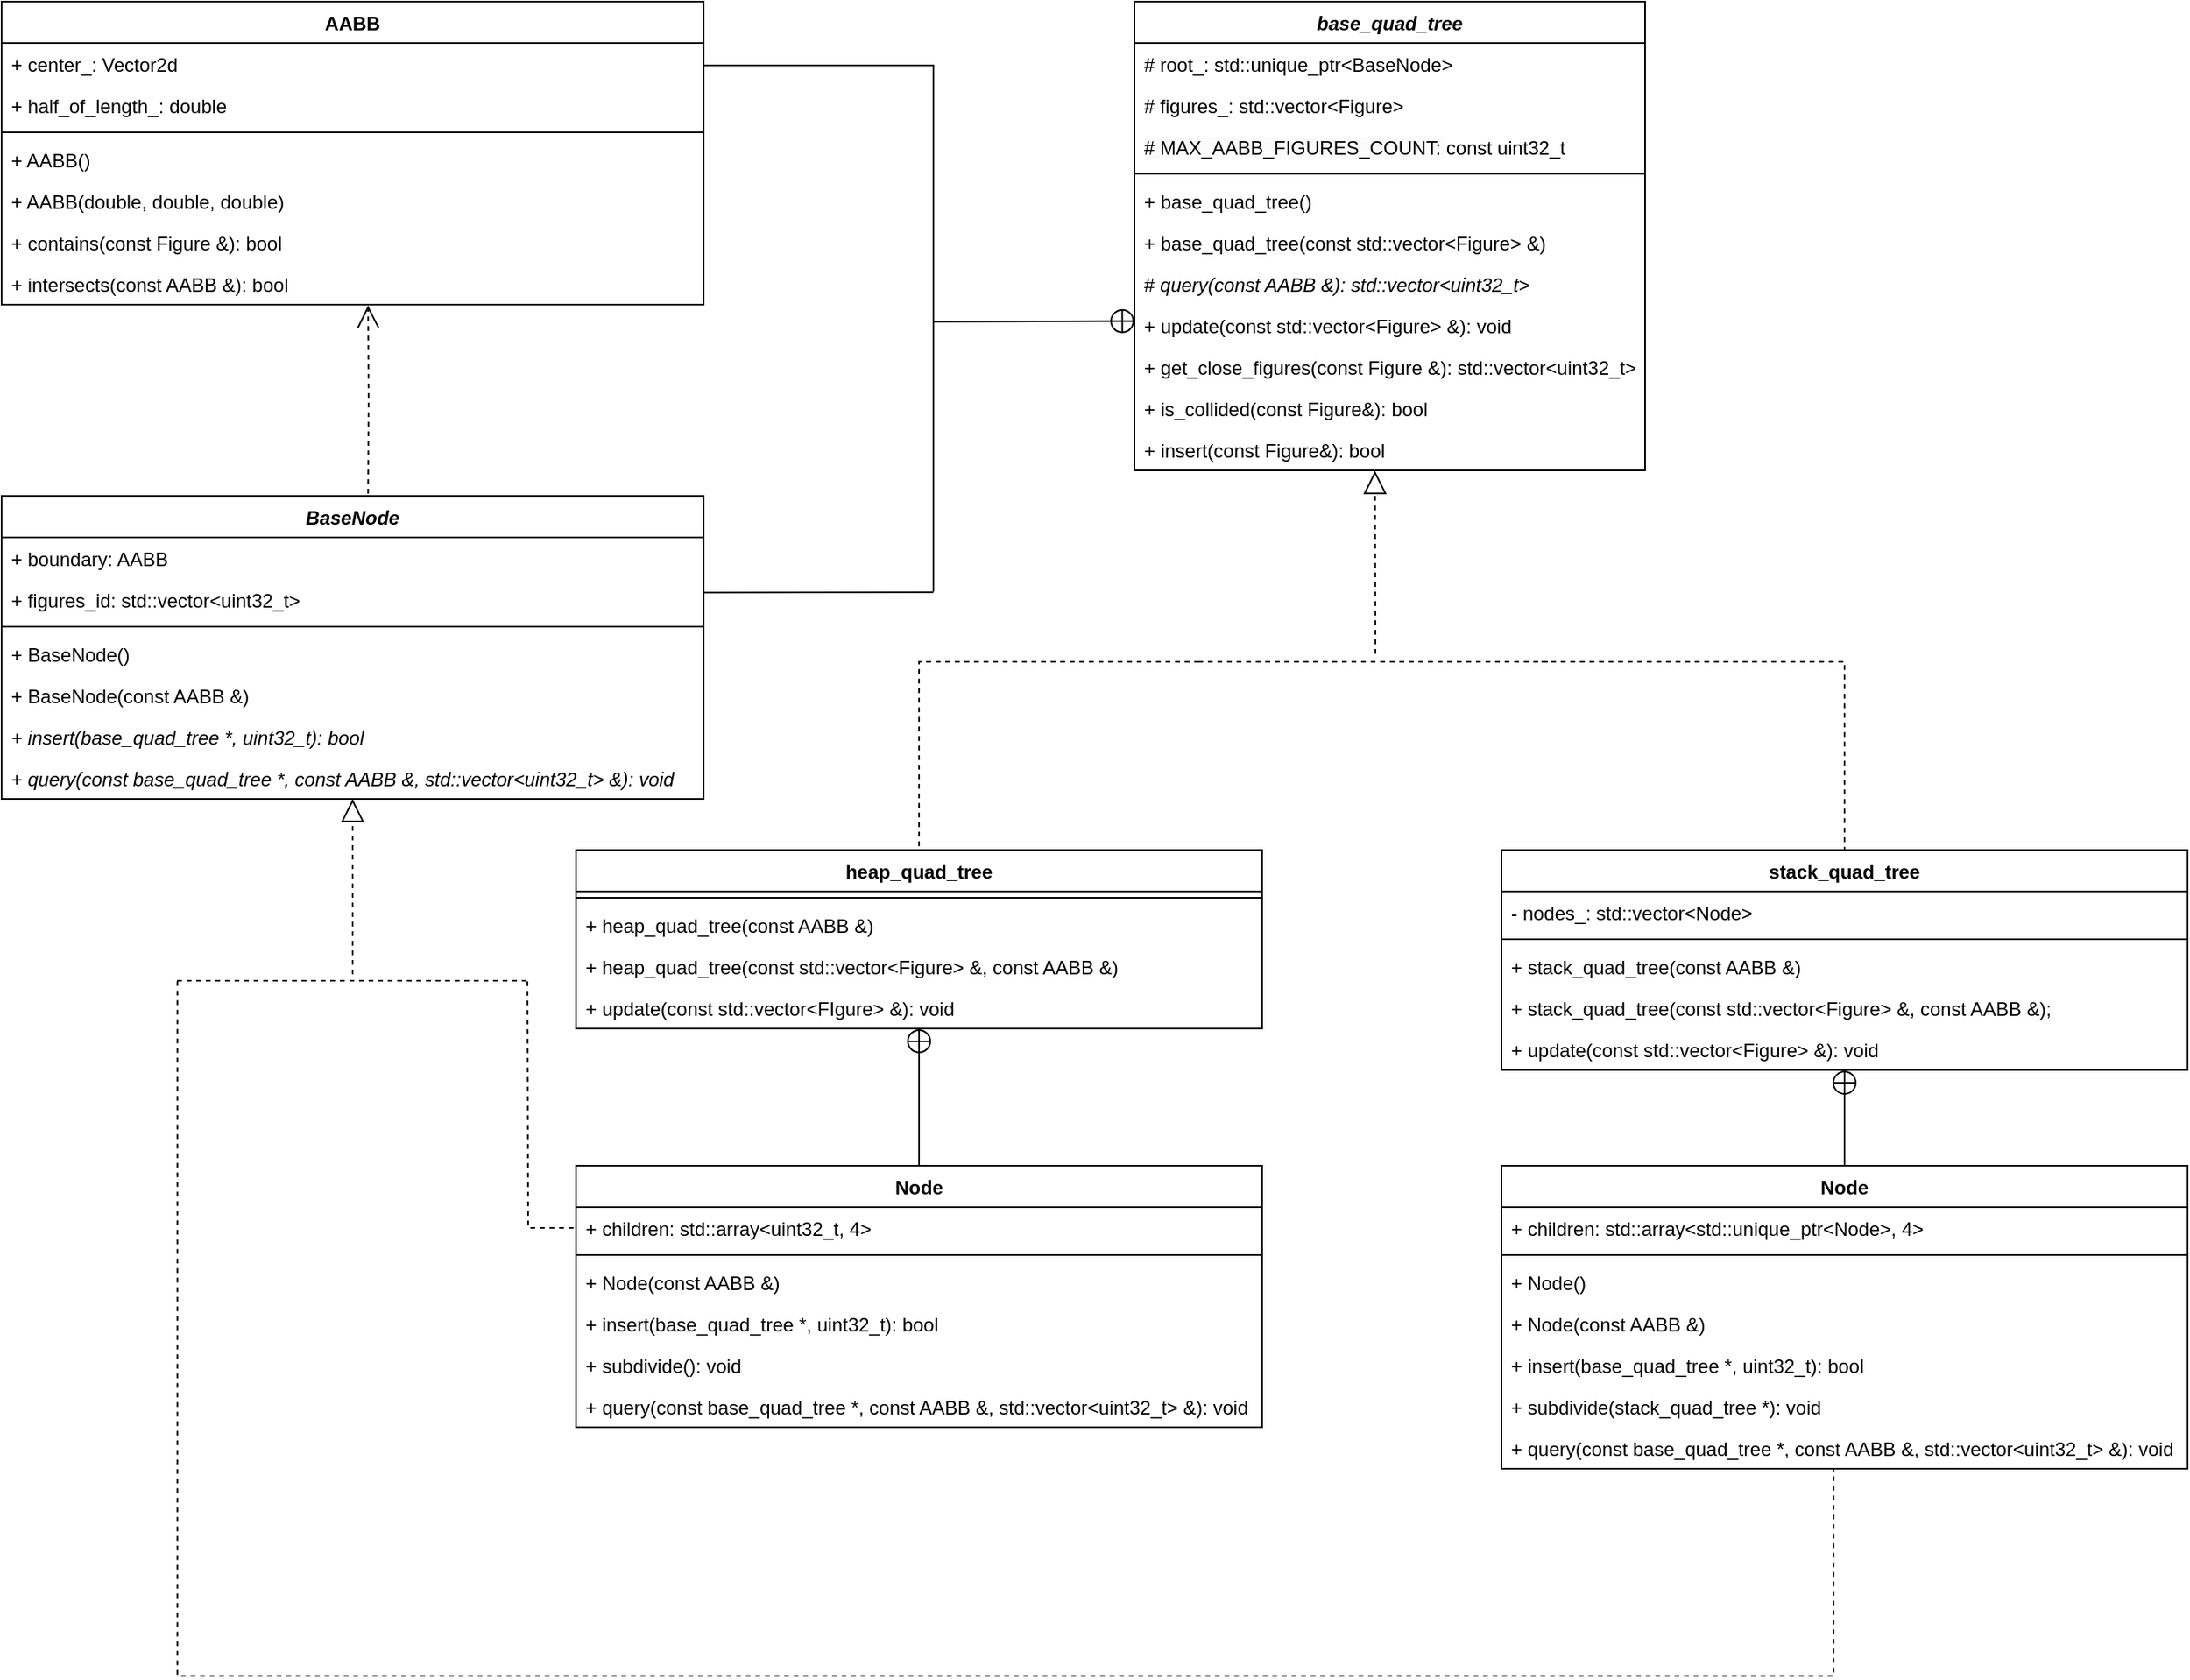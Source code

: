 <mxfile version="21.1.1" type="device">
  <diagram name="Page-1" id="7fBK9-1cdRgOpvXdVtkp">
    <mxGraphModel dx="2571" dy="966" grid="1" gridSize="10" guides="1" tooltips="1" connect="1" arrows="1" fold="1" page="1" pageScale="1" pageWidth="827" pageHeight="1169" math="0" shadow="0">
      <root>
        <mxCell id="0" />
        <mxCell id="1" parent="0" />
        <mxCell id="YmIMG2dyGglgubDdi4Zd-1" value="&lt;i&gt;base_quad_tree&lt;/i&gt;" style="swimlane;fontStyle=1;align=center;verticalAlign=top;childLayout=stackLayout;horizontal=1;startSize=26;horizontalStack=0;resizeParent=1;resizeParentMax=0;resizeLast=0;collapsible=1;marginBottom=0;whiteSpace=wrap;html=1;" vertex="1" parent="1">
          <mxGeometry x="480" y="70" width="320" height="294" as="geometry" />
        </mxCell>
        <mxCell id="YmIMG2dyGglgubDdi4Zd-2" value="# root_:&amp;nbsp;std::unique_ptr&amp;lt;BaseNode&amp;gt;&lt;br&gt;" style="text;strokeColor=none;fillColor=none;align=left;verticalAlign=top;spacingLeft=4;spacingRight=4;overflow=hidden;rotatable=0;points=[[0,0.5],[1,0.5]];portConstraint=eastwest;whiteSpace=wrap;html=1;" vertex="1" parent="YmIMG2dyGglgubDdi4Zd-1">
          <mxGeometry y="26" width="320" height="26" as="geometry" />
        </mxCell>
        <mxCell id="YmIMG2dyGglgubDdi4Zd-3" value="# figures_: std::vector&amp;lt;Figure&amp;gt;" style="text;strokeColor=none;fillColor=none;align=left;verticalAlign=top;spacingLeft=4;spacingRight=4;overflow=hidden;rotatable=0;points=[[0,0.5],[1,0.5]];portConstraint=eastwest;whiteSpace=wrap;html=1;" vertex="1" parent="YmIMG2dyGglgubDdi4Zd-1">
          <mxGeometry y="52" width="320" height="26" as="geometry" />
        </mxCell>
        <mxCell id="YmIMG2dyGglgubDdi4Zd-4" value="&lt;span style=&quot;color: rgb(0, 0, 0); font-family: Helvetica; font-size: 12px; font-style: normal; font-variant-ligatures: normal; font-variant-caps: normal; font-weight: 400; letter-spacing: normal; orphans: 2; text-align: left; text-indent: 0px; text-transform: none; widows: 2; word-spacing: 0px; -webkit-text-stroke-width: 0px; background-color: rgb(251, 251, 251); text-decoration-thickness: initial; text-decoration-style: initial; text-decoration-color: initial; float: none; display: inline !important;&quot;&gt;# MAX_AABB_FIGURES_COUNT:&amp;nbsp;&lt;/span&gt;const uint32_t" style="text;strokeColor=none;fillColor=none;align=left;verticalAlign=top;spacingLeft=4;spacingRight=4;overflow=hidden;rotatable=0;points=[[0,0.5],[1,0.5]];portConstraint=eastwest;whiteSpace=wrap;html=1;" vertex="1" parent="YmIMG2dyGglgubDdi4Zd-1">
          <mxGeometry y="78" width="320" height="26" as="geometry" />
        </mxCell>
        <mxCell id="YmIMG2dyGglgubDdi4Zd-5" value="" style="line;strokeWidth=1;fillColor=none;align=left;verticalAlign=middle;spacingTop=-1;spacingLeft=3;spacingRight=3;rotatable=0;labelPosition=right;points=[];portConstraint=eastwest;strokeColor=inherit;" vertex="1" parent="YmIMG2dyGglgubDdi4Zd-1">
          <mxGeometry y="104" width="320" height="8" as="geometry" />
        </mxCell>
        <mxCell id="YmIMG2dyGglgubDdi4Zd-6" value="+ base_quad_tree()" style="text;strokeColor=none;fillColor=none;align=left;verticalAlign=top;spacingLeft=4;spacingRight=4;overflow=hidden;rotatable=0;points=[[0,0.5],[1,0.5]];portConstraint=eastwest;whiteSpace=wrap;html=1;" vertex="1" parent="YmIMG2dyGglgubDdi4Zd-1">
          <mxGeometry y="112" width="320" height="26" as="geometry" />
        </mxCell>
        <mxCell id="YmIMG2dyGglgubDdi4Zd-7" value="+ base_quad_tree(const std::vector&amp;lt;Figure&amp;gt; &amp;amp;)" style="text;strokeColor=none;fillColor=none;align=left;verticalAlign=top;spacingLeft=4;spacingRight=4;overflow=hidden;rotatable=0;points=[[0,0.5],[1,0.5]];portConstraint=eastwest;whiteSpace=wrap;html=1;" vertex="1" parent="YmIMG2dyGglgubDdi4Zd-1">
          <mxGeometry y="138" width="320" height="26" as="geometry" />
        </mxCell>
        <mxCell id="YmIMG2dyGglgubDdi4Zd-8" value="# &lt;i&gt;query(const AABB &amp;amp;):&amp;nbsp;std::vector&amp;lt;uint32_t&amp;gt;&lt;/i&gt;" style="text;strokeColor=none;fillColor=none;align=left;verticalAlign=top;spacingLeft=4;spacingRight=4;overflow=hidden;rotatable=0;points=[[0,0.5],[1,0.5]];portConstraint=eastwest;whiteSpace=wrap;html=1;" vertex="1" parent="YmIMG2dyGglgubDdi4Zd-1">
          <mxGeometry y="164" width="320" height="26" as="geometry" />
        </mxCell>
        <mxCell id="YmIMG2dyGglgubDdi4Zd-9" value="+ update(const std::vector&amp;lt;Figure&amp;gt; &amp;amp;): void" style="text;strokeColor=none;fillColor=none;align=left;verticalAlign=top;spacingLeft=4;spacingRight=4;overflow=hidden;rotatable=0;points=[[0,0.5],[1,0.5]];portConstraint=eastwest;whiteSpace=wrap;html=1;" vertex="1" parent="YmIMG2dyGglgubDdi4Zd-1">
          <mxGeometry y="190" width="320" height="26" as="geometry" />
        </mxCell>
        <mxCell id="YmIMG2dyGglgubDdi4Zd-10" value="+ get_close_figures(const Figure &amp;amp;):&amp;nbsp;std::vector&amp;lt;uint32_t&amp;gt;" style="text;strokeColor=none;fillColor=none;align=left;verticalAlign=top;spacingLeft=4;spacingRight=4;overflow=hidden;rotatable=0;points=[[0,0.5],[1,0.5]];portConstraint=eastwest;whiteSpace=wrap;html=1;" vertex="1" parent="YmIMG2dyGglgubDdi4Zd-1">
          <mxGeometry y="216" width="320" height="26" as="geometry" />
        </mxCell>
        <mxCell id="YmIMG2dyGglgubDdi4Zd-11" value="+ is_collided(const Figure&amp;amp;): bool" style="text;strokeColor=none;fillColor=none;align=left;verticalAlign=top;spacingLeft=4;spacingRight=4;overflow=hidden;rotatable=0;points=[[0,0.5],[1,0.5]];portConstraint=eastwest;whiteSpace=wrap;html=1;" vertex="1" parent="YmIMG2dyGglgubDdi4Zd-1">
          <mxGeometry y="242" width="320" height="26" as="geometry" />
        </mxCell>
        <mxCell id="YmIMG2dyGglgubDdi4Zd-12" value="+ insert(const Figure&amp;amp;): bool" style="text;strokeColor=none;fillColor=none;align=left;verticalAlign=top;spacingLeft=4;spacingRight=4;overflow=hidden;rotatable=0;points=[[0,0.5],[1,0.5]];portConstraint=eastwest;whiteSpace=wrap;html=1;" vertex="1" parent="YmIMG2dyGglgubDdi4Zd-1">
          <mxGeometry y="268" width="320" height="26" as="geometry" />
        </mxCell>
        <mxCell id="YmIMG2dyGglgubDdi4Zd-13" value="heap_quad_tree" style="swimlane;fontStyle=1;align=center;verticalAlign=top;childLayout=stackLayout;horizontal=1;startSize=26;horizontalStack=0;resizeParent=1;resizeParentMax=0;resizeLast=0;collapsible=1;marginBottom=0;whiteSpace=wrap;html=1;" vertex="1" parent="1">
          <mxGeometry x="130" y="602" width="430" height="112" as="geometry" />
        </mxCell>
        <mxCell id="YmIMG2dyGglgubDdi4Zd-14" value="" style="line;strokeWidth=1;fillColor=none;align=left;verticalAlign=middle;spacingTop=-1;spacingLeft=3;spacingRight=3;rotatable=0;labelPosition=right;points=[];portConstraint=eastwest;strokeColor=inherit;" vertex="1" parent="YmIMG2dyGglgubDdi4Zd-13">
          <mxGeometry y="26" width="430" height="8" as="geometry" />
        </mxCell>
        <mxCell id="YmIMG2dyGglgubDdi4Zd-15" value="+&amp;nbsp;heap_quad_tree(const AABB &amp;amp;)" style="text;strokeColor=none;fillColor=none;align=left;verticalAlign=top;spacingLeft=4;spacingRight=4;overflow=hidden;rotatable=0;points=[[0,0.5],[1,0.5]];portConstraint=eastwest;whiteSpace=wrap;html=1;" vertex="1" parent="YmIMG2dyGglgubDdi4Zd-13">
          <mxGeometry y="34" width="430" height="26" as="geometry" />
        </mxCell>
        <mxCell id="YmIMG2dyGglgubDdi4Zd-16" value="+&amp;nbsp;heap_quad_tree(const std::vector&amp;lt;Figure&amp;gt; &amp;amp;,&amp;nbsp;&lt;span style=&quot;background-color: initial;&quot;&gt;const AABB &amp;amp;)&lt;/span&gt;" style="text;strokeColor=none;fillColor=none;align=left;verticalAlign=top;spacingLeft=4;spacingRight=4;overflow=hidden;rotatable=0;points=[[0,0.5],[1,0.5]];portConstraint=eastwest;whiteSpace=wrap;html=1;" vertex="1" parent="YmIMG2dyGglgubDdi4Zd-13">
          <mxGeometry y="60" width="430" height="26" as="geometry" />
        </mxCell>
        <mxCell id="YmIMG2dyGglgubDdi4Zd-17" value="+ update(const std::vector&amp;lt;FIgure&amp;gt; &amp;amp;): void" style="text;strokeColor=none;fillColor=none;align=left;verticalAlign=top;spacingLeft=4;spacingRight=4;overflow=hidden;rotatable=0;points=[[0,0.5],[1,0.5]];portConstraint=eastwest;whiteSpace=wrap;html=1;" vertex="1" parent="YmIMG2dyGglgubDdi4Zd-13">
          <mxGeometry y="86" width="430" height="26" as="geometry" />
        </mxCell>
        <mxCell id="YmIMG2dyGglgubDdi4Zd-18" value="stack_quad_tree" style="swimlane;fontStyle=1;align=center;verticalAlign=top;childLayout=stackLayout;horizontal=1;startSize=26;horizontalStack=0;resizeParent=1;resizeParentMax=0;resizeLast=0;collapsible=1;marginBottom=0;whiteSpace=wrap;html=1;" vertex="1" parent="1">
          <mxGeometry x="710" y="602" width="430" height="138" as="geometry" />
        </mxCell>
        <mxCell id="YmIMG2dyGglgubDdi4Zd-19" value="- nodes_: std::vector&amp;lt;Node&amp;gt;" style="text;strokeColor=none;fillColor=none;align=left;verticalAlign=top;spacingLeft=4;spacingRight=4;overflow=hidden;rotatable=0;points=[[0,0.5],[1,0.5]];portConstraint=eastwest;whiteSpace=wrap;html=1;" vertex="1" parent="YmIMG2dyGglgubDdi4Zd-18">
          <mxGeometry y="26" width="430" height="26" as="geometry" />
        </mxCell>
        <mxCell id="YmIMG2dyGglgubDdi4Zd-20" value="" style="line;strokeWidth=1;fillColor=none;align=left;verticalAlign=middle;spacingTop=-1;spacingLeft=3;spacingRight=3;rotatable=0;labelPosition=right;points=[];portConstraint=eastwest;strokeColor=inherit;" vertex="1" parent="YmIMG2dyGglgubDdi4Zd-18">
          <mxGeometry y="52" width="430" height="8" as="geometry" />
        </mxCell>
        <mxCell id="YmIMG2dyGglgubDdi4Zd-21" value="+&amp;nbsp;stack_quad_tree(const AABB &amp;amp;)" style="text;strokeColor=none;fillColor=none;align=left;verticalAlign=top;spacingLeft=4;spacingRight=4;overflow=hidden;rotatable=0;points=[[0,0.5],[1,0.5]];portConstraint=eastwest;whiteSpace=wrap;html=1;" vertex="1" parent="YmIMG2dyGglgubDdi4Zd-18">
          <mxGeometry y="60" width="430" height="26" as="geometry" />
        </mxCell>
        <mxCell id="YmIMG2dyGglgubDdi4Zd-22" value="+&amp;nbsp;stack_quad_tree(const std::vector&amp;lt;Figure&amp;gt; &amp;amp;,&amp;nbsp;&lt;span style=&quot;background-color: initial;&quot;&gt;const AABB &amp;amp;);&lt;/span&gt;" style="text;strokeColor=none;fillColor=none;align=left;verticalAlign=top;spacingLeft=4;spacingRight=4;overflow=hidden;rotatable=0;points=[[0,0.5],[1,0.5]];portConstraint=eastwest;whiteSpace=wrap;html=1;" vertex="1" parent="YmIMG2dyGglgubDdi4Zd-18">
          <mxGeometry y="86" width="430" height="26" as="geometry" />
        </mxCell>
        <mxCell id="YmIMG2dyGglgubDdi4Zd-23" value="+&amp;nbsp;update(const std::vector&amp;lt;Figure&amp;gt; &amp;amp;): void" style="text;strokeColor=none;fillColor=none;align=left;verticalAlign=top;spacingLeft=4;spacingRight=4;overflow=hidden;rotatable=0;points=[[0,0.5],[1,0.5]];portConstraint=eastwest;whiteSpace=wrap;html=1;" vertex="1" parent="YmIMG2dyGglgubDdi4Zd-18">
          <mxGeometry y="112" width="430" height="26" as="geometry" />
        </mxCell>
        <mxCell id="YmIMG2dyGglgubDdi4Zd-24" value="" style="endArrow=none;startArrow=circlePlus;endFill=0;startFill=0;html=1;rounded=0;entryX=0.487;entryY=0.48;entryDx=0;entryDy=0;entryPerimeter=0;exitX=0.001;exitY=0.399;exitDx=0;exitDy=0;exitPerimeter=0;" edge="1" parent="1" source="YmIMG2dyGglgubDdi4Zd-9" target="YmIMG2dyGglgubDdi4Zd-25">
          <mxGeometry width="160" relative="1" as="geometry">
            <mxPoint x="440" y="317" as="sourcePoint" />
            <mxPoint x="350" y="210" as="targetPoint" />
          </mxGeometry>
        </mxCell>
        <mxCell id="YmIMG2dyGglgubDdi4Zd-25" value="" style="line;strokeWidth=1;fillColor=none;align=left;verticalAlign=middle;spacingTop=-1;spacingLeft=3;spacingRight=3;rotatable=0;labelPosition=right;points=[];portConstraint=eastwest;strokeColor=inherit;direction=south;" vertex="1" parent="1">
          <mxGeometry x="350" y="110" width="8" height="330" as="geometry" />
        </mxCell>
        <mxCell id="YmIMG2dyGglgubDdi4Zd-26" value="" style="endArrow=block;dashed=1;endFill=0;endSize=12;html=1;rounded=0;entryX=0.5;entryY=1;entryDx=0;entryDy=0;entryPerimeter=0;" edge="1" parent="1" source="YmIMG2dyGglgubDdi4Zd-27" target="YmIMG2dyGglgubDdi4Zd-50">
          <mxGeometry width="160" relative="1" as="geometry">
            <mxPoint x="180" y="452" as="sourcePoint" />
            <mxPoint x="-10" y="580" as="targetPoint" />
          </mxGeometry>
        </mxCell>
        <mxCell id="YmIMG2dyGglgubDdi4Zd-27" value="" style="line;strokeWidth=1;fillColor=none;align=left;verticalAlign=middle;spacingTop=-1;spacingLeft=3;spacingRight=3;rotatable=0;labelPosition=right;points=[];portConstraint=eastwest;strokeColor=inherit;dashed=1;" vertex="1" parent="1">
          <mxGeometry x="-120" y="680" width="220" height="8" as="geometry" />
        </mxCell>
        <mxCell id="YmIMG2dyGglgubDdi4Zd-28" value="" style="endArrow=none;startArrow=circlePlus;endFill=0;startFill=0;html=1;rounded=0;entryX=0.5;entryY=0;entryDx=0;entryDy=0;verticalAlign=middle;exitX=0.5;exitY=1;exitDx=0;exitDy=0;exitPerimeter=0;" edge="1" parent="1" source="YmIMG2dyGglgubDdi4Zd-23" target="YmIMG2dyGglgubDdi4Zd-56">
          <mxGeometry width="160" relative="1" as="geometry">
            <mxPoint x="950" y="750" as="sourcePoint" />
            <mxPoint x="1157.87" y="791.326" as="targetPoint" />
          </mxGeometry>
        </mxCell>
        <mxCell id="YmIMG2dyGglgubDdi4Zd-29" value="" style="endArrow=none;startArrow=circlePlus;endFill=0;startFill=0;html=1;rounded=0;entryX=0.5;entryY=0;entryDx=0;entryDy=0;verticalAlign=middle;exitX=0.5;exitY=0.998;exitDx=0;exitDy=0;exitPerimeter=0;" edge="1" parent="1" source="YmIMG2dyGglgubDdi4Zd-17" target="YmIMG2dyGglgubDdi4Zd-66">
          <mxGeometry width="160" relative="1" as="geometry">
            <mxPoint x="344.7" y="760" as="sourcePoint" />
            <mxPoint x="344.7" y="820" as="targetPoint" />
          </mxGeometry>
        </mxCell>
        <mxCell id="YmIMG2dyGglgubDdi4Zd-30" value="" style="endArrow=block;dashed=1;endFill=0;endSize=12;html=1;rounded=0;entryX=0.471;entryY=1.009;entryDx=0;entryDy=0;entryPerimeter=0;" edge="1" parent="1" target="YmIMG2dyGglgubDdi4Zd-12">
          <mxGeometry width="160" relative="1" as="geometry">
            <mxPoint x="631" y="479" as="sourcePoint" />
            <mxPoint x="590" y="370" as="targetPoint" />
          </mxGeometry>
        </mxCell>
        <mxCell id="YmIMG2dyGglgubDdi4Zd-31" value="" style="line;strokeWidth=1;fillColor=none;align=left;verticalAlign=middle;spacingTop=-1;spacingLeft=3;spacingRight=3;rotatable=0;labelPosition=right;points=[];portConstraint=eastwest;strokeColor=inherit;dashed=1;" vertex="1" parent="1">
          <mxGeometry x="520" y="480" width="220" height="8" as="geometry" />
        </mxCell>
        <mxCell id="YmIMG2dyGglgubDdi4Zd-32" value="" style="group" vertex="1" connectable="0" parent="1">
          <mxGeometry x="-230" y="70" width="440" height="190" as="geometry" />
        </mxCell>
        <mxCell id="YmIMG2dyGglgubDdi4Zd-33" value="AABB" style="swimlane;fontStyle=1;align=center;verticalAlign=top;childLayout=stackLayout;horizontal=1;startSize=26;horizontalStack=0;resizeParent=1;resizeParentMax=0;resizeLast=0;collapsible=1;marginBottom=0;whiteSpace=wrap;html=1;" vertex="1" parent="YmIMG2dyGglgubDdi4Zd-32">
          <mxGeometry width="440" height="190" as="geometry" />
        </mxCell>
        <mxCell id="YmIMG2dyGglgubDdi4Zd-34" value="+ center_: Vector2d" style="text;strokeColor=none;fillColor=none;align=left;verticalAlign=top;spacingLeft=4;spacingRight=4;overflow=hidden;rotatable=0;points=[[0,0.5],[1,0.5]];portConstraint=eastwest;whiteSpace=wrap;html=1;" vertex="1" parent="YmIMG2dyGglgubDdi4Zd-33">
          <mxGeometry y="26" width="440" height="26" as="geometry" />
        </mxCell>
        <mxCell id="YmIMG2dyGglgubDdi4Zd-35" value="+&amp;nbsp;half_of_length_: double" style="text;strokeColor=none;fillColor=none;align=left;verticalAlign=top;spacingLeft=4;spacingRight=4;overflow=hidden;rotatable=0;points=[[0,0.5],[1,0.5]];portConstraint=eastwest;whiteSpace=wrap;html=1;" vertex="1" parent="YmIMG2dyGglgubDdi4Zd-33">
          <mxGeometry y="52" width="440" height="26" as="geometry" />
        </mxCell>
        <mxCell id="YmIMG2dyGglgubDdi4Zd-36" value="" style="line;strokeWidth=1;fillColor=none;align=left;verticalAlign=middle;spacingTop=-1;spacingLeft=3;spacingRight=3;rotatable=0;labelPosition=right;points=[];portConstraint=eastwest;strokeColor=inherit;" vertex="1" parent="YmIMG2dyGglgubDdi4Zd-33">
          <mxGeometry y="78" width="440" height="8" as="geometry" />
        </mxCell>
        <mxCell id="YmIMG2dyGglgubDdi4Zd-37" value="+ AABB()" style="text;strokeColor=none;fillColor=none;align=left;verticalAlign=top;spacingLeft=4;spacingRight=4;overflow=hidden;rotatable=0;points=[[0,0.5],[1,0.5]];portConstraint=eastwest;whiteSpace=wrap;html=1;" vertex="1" parent="YmIMG2dyGglgubDdi4Zd-33">
          <mxGeometry y="86" width="440" height="26" as="geometry" />
        </mxCell>
        <mxCell id="YmIMG2dyGglgubDdi4Zd-38" value="+ AABB(double, double, double)" style="text;strokeColor=none;fillColor=none;align=left;verticalAlign=top;spacingLeft=4;spacingRight=4;overflow=hidden;rotatable=0;points=[[0,0.5],[1,0.5]];portConstraint=eastwest;whiteSpace=wrap;html=1;" vertex="1" parent="YmIMG2dyGglgubDdi4Zd-33">
          <mxGeometry y="112" width="440" height="26" as="geometry" />
        </mxCell>
        <mxCell id="YmIMG2dyGglgubDdi4Zd-39" value="+&amp;nbsp;contains(const Figure &amp;amp;): bool" style="text;strokeColor=none;fillColor=none;align=left;verticalAlign=top;spacingLeft=4;spacingRight=4;overflow=hidden;rotatable=0;points=[[0,0.5],[1,0.5]];portConstraint=eastwest;whiteSpace=wrap;html=1;" vertex="1" parent="YmIMG2dyGglgubDdi4Zd-33">
          <mxGeometry y="138" width="440" height="26" as="geometry" />
        </mxCell>
        <mxCell id="YmIMG2dyGglgubDdi4Zd-40" value="+ intersects(const AABB &amp;amp;): bool" style="text;strokeColor=none;fillColor=none;align=left;verticalAlign=top;spacingLeft=4;spacingRight=4;overflow=hidden;rotatable=0;points=[[0,0.5],[1,0.5]];portConstraint=eastwest;whiteSpace=wrap;html=1;" vertex="1" parent="YmIMG2dyGglgubDdi4Zd-33">
          <mxGeometry y="164" width="440" height="26" as="geometry" />
        </mxCell>
        <mxCell id="YmIMG2dyGglgubDdi4Zd-41" value="" style="endArrow=none;html=1;rounded=0;entryX=0;entryY=0.444;entryDx=0;entryDy=0;entryPerimeter=0;" edge="1" parent="YmIMG2dyGglgubDdi4Zd-32" target="YmIMG2dyGglgubDdi4Zd-25">
          <mxGeometry width="50" height="50" relative="1" as="geometry">
            <mxPoint x="440" y="40" as="sourcePoint" />
            <mxPoint x="580" y="40" as="targetPoint" />
          </mxGeometry>
        </mxCell>
        <mxCell id="YmIMG2dyGglgubDdi4Zd-42" value="" style="group" vertex="1" connectable="0" parent="1">
          <mxGeometry x="-230" y="380" width="440" height="190" as="geometry" />
        </mxCell>
        <mxCell id="YmIMG2dyGglgubDdi4Zd-43" value="&lt;i&gt;BaseNode&lt;/i&gt;" style="swimlane;fontStyle=1;align=center;verticalAlign=top;childLayout=stackLayout;horizontal=1;startSize=26;horizontalStack=0;resizeParent=1;resizeParentMax=0;resizeLast=0;collapsible=1;marginBottom=0;whiteSpace=wrap;html=1;" vertex="1" parent="YmIMG2dyGglgubDdi4Zd-42">
          <mxGeometry width="440" height="190" as="geometry" />
        </mxCell>
        <mxCell id="YmIMG2dyGglgubDdi4Zd-44" value="+ boundary: AABB" style="text;strokeColor=none;fillColor=none;align=left;verticalAlign=top;spacingLeft=4;spacingRight=4;overflow=hidden;rotatable=0;points=[[0,0.5],[1,0.5]];portConstraint=eastwest;whiteSpace=wrap;html=1;" vertex="1" parent="YmIMG2dyGglgubDdi4Zd-43">
          <mxGeometry y="26" width="440" height="26" as="geometry" />
        </mxCell>
        <mxCell id="YmIMG2dyGglgubDdi4Zd-45" value="+ figures_id: std::vector&amp;lt;uint32_t&amp;gt;" style="text;strokeColor=none;fillColor=none;align=left;verticalAlign=top;spacingLeft=4;spacingRight=4;overflow=hidden;rotatable=0;points=[[0,0.5],[1,0.5]];portConstraint=eastwest;whiteSpace=wrap;html=1;" vertex="1" parent="YmIMG2dyGglgubDdi4Zd-43">
          <mxGeometry y="52" width="440" height="26" as="geometry" />
        </mxCell>
        <mxCell id="YmIMG2dyGglgubDdi4Zd-46" value="" style="line;strokeWidth=1;fillColor=none;align=left;verticalAlign=middle;spacingTop=-1;spacingLeft=3;spacingRight=3;rotatable=0;labelPosition=right;points=[];portConstraint=eastwest;strokeColor=inherit;" vertex="1" parent="YmIMG2dyGglgubDdi4Zd-43">
          <mxGeometry y="78" width="440" height="8" as="geometry" />
        </mxCell>
        <mxCell id="YmIMG2dyGglgubDdi4Zd-47" value="+&amp;nbsp;BaseNode()" style="text;strokeColor=none;fillColor=none;align=left;verticalAlign=top;spacingLeft=4;spacingRight=4;overflow=hidden;rotatable=0;points=[[0,0.5],[1,0.5]];portConstraint=eastwest;whiteSpace=wrap;html=1;" vertex="1" parent="YmIMG2dyGglgubDdi4Zd-43">
          <mxGeometry y="86" width="440" height="26" as="geometry" />
        </mxCell>
        <mxCell id="YmIMG2dyGglgubDdi4Zd-48" value="+ BaseNode(const AABB &amp;amp;)" style="text;strokeColor=none;fillColor=none;align=left;verticalAlign=top;spacingLeft=4;spacingRight=4;overflow=hidden;rotatable=0;points=[[0,0.5],[1,0.5]];portConstraint=eastwest;whiteSpace=wrap;html=1;" vertex="1" parent="YmIMG2dyGglgubDdi4Zd-43">
          <mxGeometry y="112" width="440" height="26" as="geometry" />
        </mxCell>
        <mxCell id="YmIMG2dyGglgubDdi4Zd-49" value="&lt;i&gt;+ insert(base_quad_tree *, uint32_t): bool&lt;/i&gt;" style="text;strokeColor=none;fillColor=none;align=left;verticalAlign=top;spacingLeft=4;spacingRight=4;overflow=hidden;rotatable=0;points=[[0,0.5],[1,0.5]];portConstraint=eastwest;whiteSpace=wrap;html=1;" vertex="1" parent="YmIMG2dyGglgubDdi4Zd-43">
          <mxGeometry y="138" width="440" height="26" as="geometry" />
        </mxCell>
        <mxCell id="YmIMG2dyGglgubDdi4Zd-50" value="+ &lt;i&gt;query(const base_quad_tree *,&amp;nbsp;&lt;span style=&quot;background-color: initial;&quot;&gt;const AABB &amp;amp;,&amp;nbsp;&lt;/span&gt;&lt;span style=&quot;background-color: initial;&quot;&gt;std::vector&amp;lt;uint32_t&amp;gt; &amp;amp;): void&amp;nbsp;&lt;/span&gt;&lt;/i&gt;&lt;span style=&quot;background-color: initial;&quot;&gt;&lt;br&gt;&lt;/span&gt;" style="text;strokeColor=none;fillColor=none;align=left;verticalAlign=top;spacingLeft=4;spacingRight=4;overflow=hidden;rotatable=0;points=[[0,0.5],[1,0.5]];portConstraint=eastwest;whiteSpace=wrap;html=1;" vertex="1" parent="YmIMG2dyGglgubDdi4Zd-43">
          <mxGeometry y="164" width="440" height="26" as="geometry" />
        </mxCell>
        <mxCell id="YmIMG2dyGglgubDdi4Zd-51" value="" style="endArrow=none;html=1;rounded=0;exitX=1;exitY=0.333;exitDx=0;exitDy=0;entryX=1.001;entryY=0.5;entryDx=0;entryDy=0;entryPerimeter=0;exitPerimeter=0;" edge="1" parent="1" source="YmIMG2dyGglgubDdi4Zd-45" target="YmIMG2dyGglgubDdi4Zd-25">
          <mxGeometry width="50" height="50" relative="1" as="geometry">
            <mxPoint x="300" y="350" as="sourcePoint" />
            <mxPoint x="360" y="463" as="targetPoint" />
          </mxGeometry>
        </mxCell>
        <mxCell id="YmIMG2dyGglgubDdi4Zd-52" value="" style="group" vertex="1" connectable="0" parent="1">
          <mxGeometry x="345" y="484" width="580" height="56" as="geometry" />
        </mxCell>
        <mxCell id="YmIMG2dyGglgubDdi4Zd-53" value="" style="endArrow=none;html=1;rounded=0;entryX=0.5;entryY=0;entryDx=0;entryDy=0;dashed=1;strokeColor=default;edgeStyle=elbowEdgeStyle;exitX=0.002;exitY=0.501;exitDx=0;exitDy=0;exitPerimeter=0;" edge="1" parent="YmIMG2dyGglgubDdi4Zd-52" source="YmIMG2dyGglgubDdi4Zd-31" target="YmIMG2dyGglgubDdi4Zd-13">
          <mxGeometry width="50" height="50" relative="1" as="geometry">
            <mxPoint x="35" y="-4" as="sourcePoint" />
            <mxPoint x="85" y="-53" as="targetPoint" />
            <Array as="points">
              <mxPoint y="56" />
            </Array>
          </mxGeometry>
        </mxCell>
        <mxCell id="YmIMG2dyGglgubDdi4Zd-54" value="" style="endArrow=none;html=1;rounded=0;entryX=0.5;entryY=0;entryDx=0;entryDy=0;dashed=1;edgeStyle=orthogonalEdgeStyle;exitX=0.978;exitY=0.501;exitDx=0;exitDy=0;exitPerimeter=0;" edge="1" parent="YmIMG2dyGglgubDdi4Zd-52" source="YmIMG2dyGglgubDdi4Zd-31" target="YmIMG2dyGglgubDdi4Zd-18">
          <mxGeometry width="50" height="50" relative="1" as="geometry">
            <mxPoint x="405" y="6" as="sourcePoint" />
            <mxPoint x="361" y="182" as="targetPoint" />
            <Array as="points">
              <mxPoint x="580" />
            </Array>
          </mxGeometry>
        </mxCell>
        <mxCell id="YmIMG2dyGglgubDdi4Zd-55" value="" style="group" vertex="1" connectable="0" parent="1">
          <mxGeometry x="-120" y="800" width="1260" height="320" as="geometry" />
        </mxCell>
        <mxCell id="YmIMG2dyGglgubDdi4Zd-56" value="Node" style="swimlane;fontStyle=1;align=center;verticalAlign=top;childLayout=stackLayout;horizontal=1;startSize=26;horizontalStack=0;resizeParent=1;resizeParentMax=0;resizeLast=0;collapsible=1;marginBottom=0;whiteSpace=wrap;html=1;" vertex="1" parent="YmIMG2dyGglgubDdi4Zd-55">
          <mxGeometry x="830" width="430" height="190" as="geometry" />
        </mxCell>
        <mxCell id="YmIMG2dyGglgubDdi4Zd-57" value="+ children: std::array&amp;lt;std::unique_ptr&amp;lt;Node&amp;gt;, 4&amp;gt;" style="text;strokeColor=none;fillColor=none;align=left;verticalAlign=top;spacingLeft=4;spacingRight=4;overflow=hidden;rotatable=0;points=[[0,0.5],[1,0.5]];portConstraint=eastwest;whiteSpace=wrap;html=1;" vertex="1" parent="YmIMG2dyGglgubDdi4Zd-56">
          <mxGeometry y="26" width="430" height="26" as="geometry" />
        </mxCell>
        <mxCell id="YmIMG2dyGglgubDdi4Zd-58" value="" style="line;strokeWidth=1;fillColor=none;align=left;verticalAlign=middle;spacingTop=-1;spacingLeft=3;spacingRight=3;rotatable=0;labelPosition=right;points=[];portConstraint=eastwest;strokeColor=inherit;" vertex="1" parent="YmIMG2dyGglgubDdi4Zd-56">
          <mxGeometry y="52" width="430" height="8" as="geometry" />
        </mxCell>
        <mxCell id="YmIMG2dyGglgubDdi4Zd-59" value="+ Node()" style="text;strokeColor=none;fillColor=none;align=left;verticalAlign=top;spacingLeft=4;spacingRight=4;overflow=hidden;rotatable=0;points=[[0,0.5],[1,0.5]];portConstraint=eastwest;whiteSpace=wrap;html=1;" vertex="1" parent="YmIMG2dyGglgubDdi4Zd-56">
          <mxGeometry y="60" width="430" height="26" as="geometry" />
        </mxCell>
        <mxCell id="YmIMG2dyGglgubDdi4Zd-60" value="+ Node(const AABB &amp;amp;)" style="text;strokeColor=none;fillColor=none;align=left;verticalAlign=top;spacingLeft=4;spacingRight=4;overflow=hidden;rotatable=0;points=[[0,0.5],[1,0.5]];portConstraint=eastwest;whiteSpace=wrap;html=1;" vertex="1" parent="YmIMG2dyGglgubDdi4Zd-56">
          <mxGeometry y="86" width="430" height="26" as="geometry" />
        </mxCell>
        <mxCell id="YmIMG2dyGglgubDdi4Zd-61" value="+ insert(base_quad_tree *, uint32_t): bool" style="text;strokeColor=none;fillColor=none;align=left;verticalAlign=top;spacingLeft=4;spacingRight=4;overflow=hidden;rotatable=0;points=[[0,0.5],[1,0.5]];portConstraint=eastwest;whiteSpace=wrap;html=1;" vertex="1" parent="YmIMG2dyGglgubDdi4Zd-56">
          <mxGeometry y="112" width="430" height="26" as="geometry" />
        </mxCell>
        <mxCell id="YmIMG2dyGglgubDdi4Zd-62" value="+ subdivide(stack_quad_tree *): void" style="text;strokeColor=none;fillColor=none;align=left;verticalAlign=top;spacingLeft=4;spacingRight=4;overflow=hidden;rotatable=0;points=[[0,0.5],[1,0.5]];portConstraint=eastwest;whiteSpace=wrap;html=1;" vertex="1" parent="YmIMG2dyGglgubDdi4Zd-56">
          <mxGeometry y="138" width="430" height="26" as="geometry" />
        </mxCell>
        <mxCell id="YmIMG2dyGglgubDdi4Zd-63" value="+&amp;nbsp;query(const base_quad_tree *,&amp;nbsp;&lt;span style=&quot;background-color: initial;&quot;&gt;const AABB &amp;amp;,&amp;nbsp;&lt;/span&gt;&lt;span style=&quot;background-color: initial;&quot;&gt;std::vector&amp;lt;uint32_t&amp;gt; &amp;amp;): void&lt;/span&gt;&lt;span style=&quot;background-color: initial;&quot;&gt;&lt;br&gt;&lt;/span&gt;" style="text;strokeColor=none;fillColor=none;align=left;verticalAlign=top;spacingLeft=4;spacingRight=4;overflow=hidden;rotatable=0;points=[[0,0.5],[1,0.5]];portConstraint=eastwest;whiteSpace=wrap;html=1;" vertex="1" parent="YmIMG2dyGglgubDdi4Zd-56">
          <mxGeometry y="164" width="430" height="26" as="geometry" />
        </mxCell>
        <mxCell id="YmIMG2dyGglgubDdi4Zd-64" value="" style="endArrow=none;html=1;rounded=0;exitX=0.001;exitY=0.526;exitDx=0;exitDy=0;exitPerimeter=0;dashed=1;edgeStyle=orthogonalEdgeStyle;elbow=vertical;entryX=0.484;entryY=1.009;entryDx=0;entryDy=0;entryPerimeter=0;" edge="1" parent="1" source="YmIMG2dyGglgubDdi4Zd-27" target="YmIMG2dyGglgubDdi4Zd-63">
          <mxGeometry width="50" height="50" relative="1" as="geometry">
            <mxPoint x="-120.0" y="688" as="sourcePoint" />
            <mxPoint x="960" y="1120" as="targetPoint" />
            <Array as="points">
              <mxPoint x="-120" y="1120" />
              <mxPoint x="918" y="1120" />
            </Array>
          </mxGeometry>
        </mxCell>
        <mxCell id="YmIMG2dyGglgubDdi4Zd-65" value="" style="group" vertex="1" connectable="0" parent="1">
          <mxGeometry x="100" y="684" width="460" height="280" as="geometry" />
        </mxCell>
        <mxCell id="YmIMG2dyGglgubDdi4Zd-66" value="Node" style="swimlane;fontStyle=1;align=center;verticalAlign=top;childLayout=stackLayout;horizontal=1;startSize=26;horizontalStack=0;resizeParent=1;resizeParentMax=0;resizeLast=0;collapsible=1;marginBottom=0;whiteSpace=wrap;html=1;" vertex="1" parent="YmIMG2dyGglgubDdi4Zd-65">
          <mxGeometry x="30" y="116" width="430" height="164" as="geometry" />
        </mxCell>
        <mxCell id="YmIMG2dyGglgubDdi4Zd-67" value="+ children:&amp;nbsp;std::array&amp;lt;uint32_t, 4&amp;gt;" style="text;strokeColor=none;fillColor=none;align=left;verticalAlign=top;spacingLeft=4;spacingRight=4;overflow=hidden;rotatable=0;points=[[0,0.5],[1,0.5]];portConstraint=eastwest;whiteSpace=wrap;html=1;" vertex="1" parent="YmIMG2dyGglgubDdi4Zd-66">
          <mxGeometry y="26" width="430" height="26" as="geometry" />
        </mxCell>
        <mxCell id="YmIMG2dyGglgubDdi4Zd-68" value="" style="line;strokeWidth=1;fillColor=none;align=left;verticalAlign=middle;spacingTop=-1;spacingLeft=3;spacingRight=3;rotatable=0;labelPosition=right;points=[];portConstraint=eastwest;strokeColor=inherit;" vertex="1" parent="YmIMG2dyGglgubDdi4Zd-66">
          <mxGeometry y="52" width="430" height="8" as="geometry" />
        </mxCell>
        <mxCell id="YmIMG2dyGglgubDdi4Zd-69" value="+ Node(const AABB &amp;amp;)" style="text;strokeColor=none;fillColor=none;align=left;verticalAlign=top;spacingLeft=4;spacingRight=4;overflow=hidden;rotatable=0;points=[[0,0.5],[1,0.5]];portConstraint=eastwest;whiteSpace=wrap;html=1;" vertex="1" parent="YmIMG2dyGglgubDdi4Zd-66">
          <mxGeometry y="60" width="430" height="26" as="geometry" />
        </mxCell>
        <mxCell id="YmIMG2dyGglgubDdi4Zd-70" value="+ insert(base_quad_tree *, uint32_t): bool" style="text;strokeColor=none;fillColor=none;align=left;verticalAlign=top;spacingLeft=4;spacingRight=4;overflow=hidden;rotatable=0;points=[[0,0.5],[1,0.5]];portConstraint=eastwest;whiteSpace=wrap;html=1;" vertex="1" parent="YmIMG2dyGglgubDdi4Zd-66">
          <mxGeometry y="86" width="430" height="26" as="geometry" />
        </mxCell>
        <mxCell id="YmIMG2dyGglgubDdi4Zd-71" value="+ subdivide(): void" style="text;strokeColor=none;fillColor=none;align=left;verticalAlign=top;spacingLeft=4;spacingRight=4;overflow=hidden;rotatable=0;points=[[0,0.5],[1,0.5]];portConstraint=eastwest;whiteSpace=wrap;html=1;" vertex="1" parent="YmIMG2dyGglgubDdi4Zd-66">
          <mxGeometry y="112" width="430" height="26" as="geometry" />
        </mxCell>
        <mxCell id="YmIMG2dyGglgubDdi4Zd-72" value="+&amp;nbsp;query(const base_quad_tree *,&amp;nbsp;&lt;span style=&quot;background-color: initial;&quot;&gt;const AABB &amp;amp;,&amp;nbsp;&lt;/span&gt;&lt;span style=&quot;background-color: initial;&quot;&gt;std::vector&amp;lt;uint32_t&amp;gt; &amp;amp;): void&lt;/span&gt;&lt;span style=&quot;background-color: initial;&quot;&gt;&lt;br&gt;&lt;/span&gt;" style="text;strokeColor=none;fillColor=none;align=left;verticalAlign=top;spacingLeft=4;spacingRight=4;overflow=hidden;rotatable=0;points=[[0,0.5],[1,0.5]];portConstraint=eastwest;whiteSpace=wrap;html=1;" vertex="1" parent="YmIMG2dyGglgubDdi4Zd-66">
          <mxGeometry y="138" width="430" height="26" as="geometry" />
        </mxCell>
        <mxCell id="YmIMG2dyGglgubDdi4Zd-73" value="" style="endArrow=none;html=1;rounded=0;exitX=0.998;exitY=0.549;exitDx=0;exitDy=0;entryX=0;entryY=0.5;entryDx=0;entryDy=0;exitPerimeter=0;dashed=1;edgeStyle=orthogonalEdgeStyle;elbow=vertical;" edge="1" parent="1" source="YmIMG2dyGglgubDdi4Zd-27" target="YmIMG2dyGglgubDdi4Zd-67">
          <mxGeometry width="50" height="50" relative="1" as="geometry">
            <mxPoint x="398.79" y="512" as="sourcePoint" />
            <mxPoint x="302.79" y="602" as="targetPoint" />
            <Array as="points">
              <mxPoint x="100" y="684" />
              <mxPoint x="100" y="875" />
            </Array>
          </mxGeometry>
        </mxCell>
        <mxCell id="YmIMG2dyGglgubDdi4Zd-74" value="" style="endArrow=open;endSize=12;dashed=1;html=1;rounded=0;exitX=0.522;exitY=-0.008;exitDx=0;exitDy=0;exitPerimeter=0;entryX=0.522;entryY=1.019;entryDx=0;entryDy=0;entryPerimeter=0;" edge="1" parent="1" source="YmIMG2dyGglgubDdi4Zd-43" target="YmIMG2dyGglgubDdi4Zd-40">
          <mxGeometry width="160" relative="1" as="geometry">
            <mxPoint y="320" as="sourcePoint" />
            <mxPoint y="260" as="targetPoint" />
            <Array as="points">
              <mxPoint y="320" />
            </Array>
          </mxGeometry>
        </mxCell>
      </root>
    </mxGraphModel>
  </diagram>
</mxfile>
